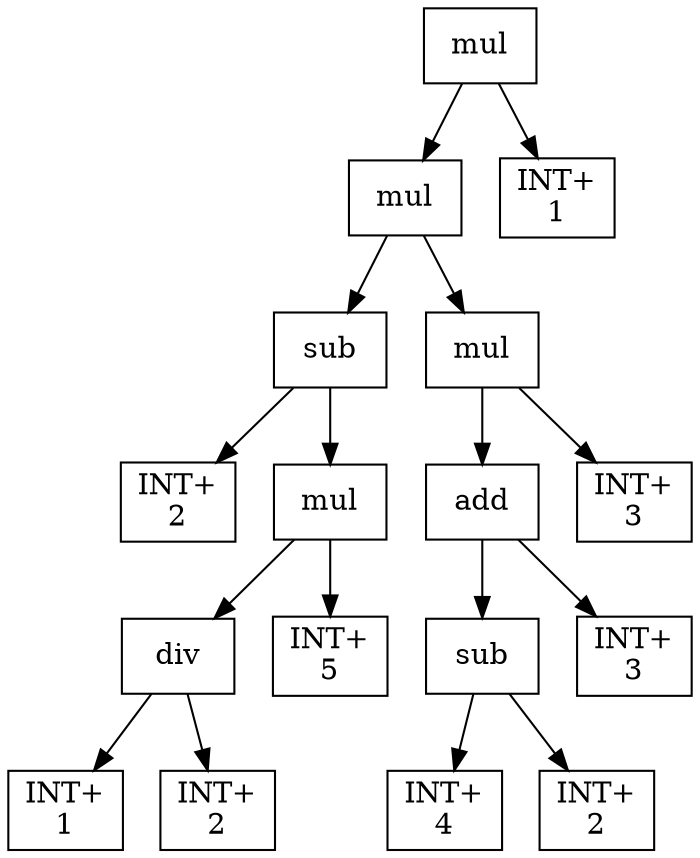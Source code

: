 digraph expr {
  node [shape=box];
  n1 [label="mul"];
  n2 [label="mul"];
  n3 [label="sub"];
  n4 [label="INT+\n2"];
  n5 [label="mul"];
  n6 [label="div"];
  n7 [label="INT+\n1"];
  n8 [label="INT+\n2"];
  n6 -> n7;
  n6 -> n8;
  n9 [label="INT+\n5"];
  n5 -> n6;
  n5 -> n9;
  n3 -> n4;
  n3 -> n5;
  n10 [label="mul"];
  n11 [label="add"];
  n12 [label="sub"];
  n13 [label="INT+\n4"];
  n14 [label="INT+\n2"];
  n12 -> n13;
  n12 -> n14;
  n15 [label="INT+\n3"];
  n11 -> n12;
  n11 -> n15;
  n16 [label="INT+\n3"];
  n10 -> n11;
  n10 -> n16;
  n2 -> n3;
  n2 -> n10;
  n17 [label="INT+\n1"];
  n1 -> n2;
  n1 -> n17;
}
